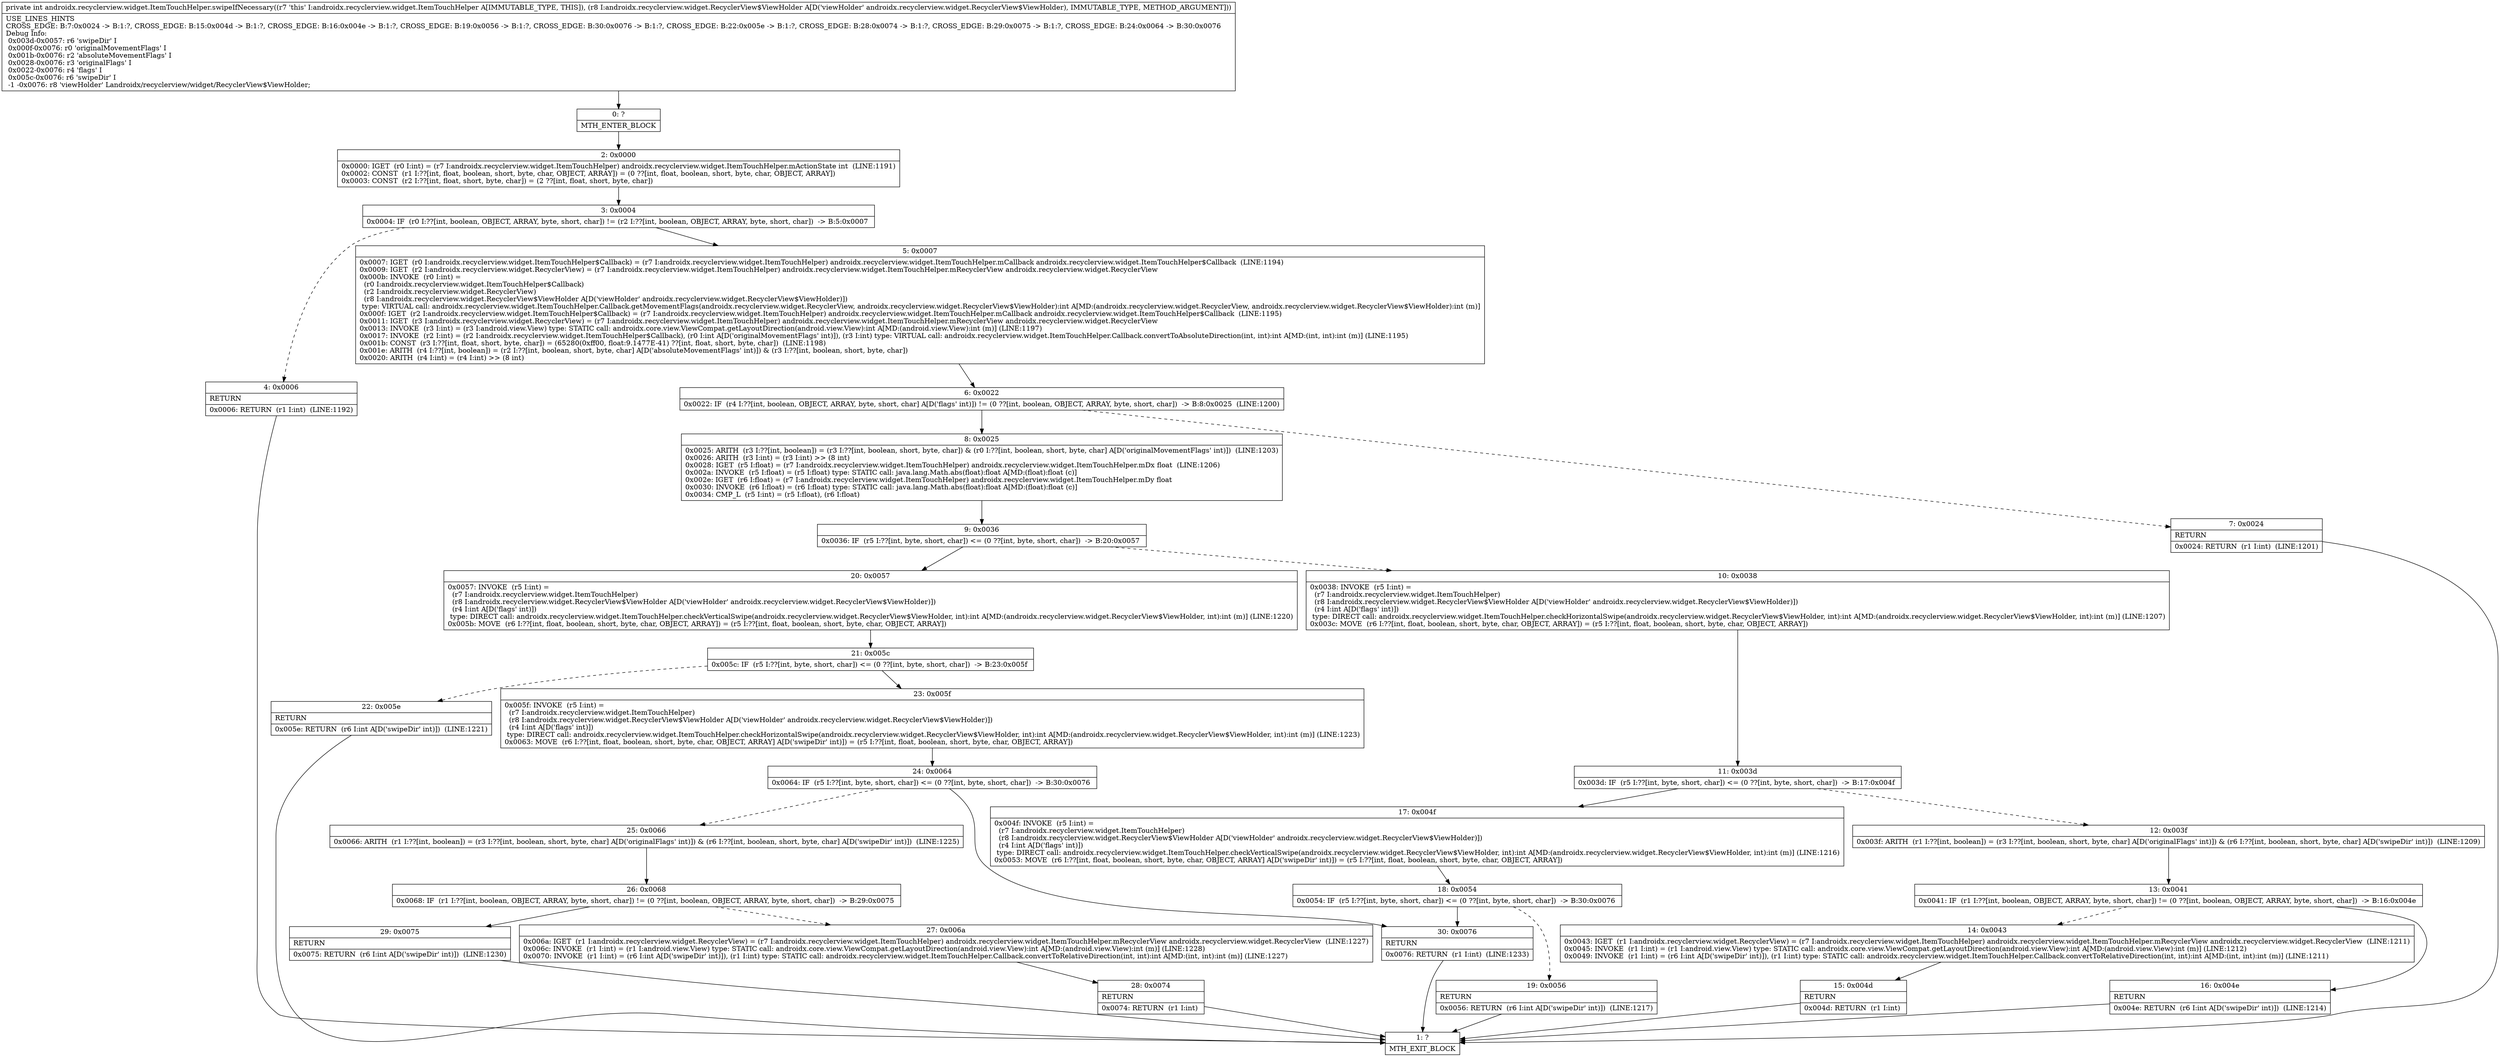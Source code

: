 digraph "CFG forandroidx.recyclerview.widget.ItemTouchHelper.swipeIfNecessary(Landroidx\/recyclerview\/widget\/RecyclerView$ViewHolder;)I" {
Node_0 [shape=record,label="{0\:\ ?|MTH_ENTER_BLOCK\l}"];
Node_2 [shape=record,label="{2\:\ 0x0000|0x0000: IGET  (r0 I:int) = (r7 I:androidx.recyclerview.widget.ItemTouchHelper) androidx.recyclerview.widget.ItemTouchHelper.mActionState int  (LINE:1191)\l0x0002: CONST  (r1 I:??[int, float, boolean, short, byte, char, OBJECT, ARRAY]) = (0 ??[int, float, boolean, short, byte, char, OBJECT, ARRAY]) \l0x0003: CONST  (r2 I:??[int, float, short, byte, char]) = (2 ??[int, float, short, byte, char]) \l}"];
Node_3 [shape=record,label="{3\:\ 0x0004|0x0004: IF  (r0 I:??[int, boolean, OBJECT, ARRAY, byte, short, char]) != (r2 I:??[int, boolean, OBJECT, ARRAY, byte, short, char])  \-\> B:5:0x0007 \l}"];
Node_4 [shape=record,label="{4\:\ 0x0006|RETURN\l|0x0006: RETURN  (r1 I:int)  (LINE:1192)\l}"];
Node_1 [shape=record,label="{1\:\ ?|MTH_EXIT_BLOCK\l}"];
Node_5 [shape=record,label="{5\:\ 0x0007|0x0007: IGET  (r0 I:androidx.recyclerview.widget.ItemTouchHelper$Callback) = (r7 I:androidx.recyclerview.widget.ItemTouchHelper) androidx.recyclerview.widget.ItemTouchHelper.mCallback androidx.recyclerview.widget.ItemTouchHelper$Callback  (LINE:1194)\l0x0009: IGET  (r2 I:androidx.recyclerview.widget.RecyclerView) = (r7 I:androidx.recyclerview.widget.ItemTouchHelper) androidx.recyclerview.widget.ItemTouchHelper.mRecyclerView androidx.recyclerview.widget.RecyclerView \l0x000b: INVOKE  (r0 I:int) = \l  (r0 I:androidx.recyclerview.widget.ItemTouchHelper$Callback)\l  (r2 I:androidx.recyclerview.widget.RecyclerView)\l  (r8 I:androidx.recyclerview.widget.RecyclerView$ViewHolder A[D('viewHolder' androidx.recyclerview.widget.RecyclerView$ViewHolder)])\l type: VIRTUAL call: androidx.recyclerview.widget.ItemTouchHelper.Callback.getMovementFlags(androidx.recyclerview.widget.RecyclerView, androidx.recyclerview.widget.RecyclerView$ViewHolder):int A[MD:(androidx.recyclerview.widget.RecyclerView, androidx.recyclerview.widget.RecyclerView$ViewHolder):int (m)]\l0x000f: IGET  (r2 I:androidx.recyclerview.widget.ItemTouchHelper$Callback) = (r7 I:androidx.recyclerview.widget.ItemTouchHelper) androidx.recyclerview.widget.ItemTouchHelper.mCallback androidx.recyclerview.widget.ItemTouchHelper$Callback  (LINE:1195)\l0x0011: IGET  (r3 I:androidx.recyclerview.widget.RecyclerView) = (r7 I:androidx.recyclerview.widget.ItemTouchHelper) androidx.recyclerview.widget.ItemTouchHelper.mRecyclerView androidx.recyclerview.widget.RecyclerView \l0x0013: INVOKE  (r3 I:int) = (r3 I:android.view.View) type: STATIC call: androidx.core.view.ViewCompat.getLayoutDirection(android.view.View):int A[MD:(android.view.View):int (m)] (LINE:1197)\l0x0017: INVOKE  (r2 I:int) = (r2 I:androidx.recyclerview.widget.ItemTouchHelper$Callback), (r0 I:int A[D('originalMovementFlags' int)]), (r3 I:int) type: VIRTUAL call: androidx.recyclerview.widget.ItemTouchHelper.Callback.convertToAbsoluteDirection(int, int):int A[MD:(int, int):int (m)] (LINE:1195)\l0x001b: CONST  (r3 I:??[int, float, short, byte, char]) = (65280(0xff00, float:9.1477E\-41) ??[int, float, short, byte, char])  (LINE:1198)\l0x001e: ARITH  (r4 I:??[int, boolean]) = (r2 I:??[int, boolean, short, byte, char] A[D('absoluteMovementFlags' int)]) & (r3 I:??[int, boolean, short, byte, char]) \l0x0020: ARITH  (r4 I:int) = (r4 I:int) \>\> (8 int) \l}"];
Node_6 [shape=record,label="{6\:\ 0x0022|0x0022: IF  (r4 I:??[int, boolean, OBJECT, ARRAY, byte, short, char] A[D('flags' int)]) != (0 ??[int, boolean, OBJECT, ARRAY, byte, short, char])  \-\> B:8:0x0025  (LINE:1200)\l}"];
Node_7 [shape=record,label="{7\:\ 0x0024|RETURN\l|0x0024: RETURN  (r1 I:int)  (LINE:1201)\l}"];
Node_8 [shape=record,label="{8\:\ 0x0025|0x0025: ARITH  (r3 I:??[int, boolean]) = (r3 I:??[int, boolean, short, byte, char]) & (r0 I:??[int, boolean, short, byte, char] A[D('originalMovementFlags' int)])  (LINE:1203)\l0x0026: ARITH  (r3 I:int) = (r3 I:int) \>\> (8 int) \l0x0028: IGET  (r5 I:float) = (r7 I:androidx.recyclerview.widget.ItemTouchHelper) androidx.recyclerview.widget.ItemTouchHelper.mDx float  (LINE:1206)\l0x002a: INVOKE  (r5 I:float) = (r5 I:float) type: STATIC call: java.lang.Math.abs(float):float A[MD:(float):float (c)]\l0x002e: IGET  (r6 I:float) = (r7 I:androidx.recyclerview.widget.ItemTouchHelper) androidx.recyclerview.widget.ItemTouchHelper.mDy float \l0x0030: INVOKE  (r6 I:float) = (r6 I:float) type: STATIC call: java.lang.Math.abs(float):float A[MD:(float):float (c)]\l0x0034: CMP_L  (r5 I:int) = (r5 I:float), (r6 I:float) \l}"];
Node_9 [shape=record,label="{9\:\ 0x0036|0x0036: IF  (r5 I:??[int, byte, short, char]) \<= (0 ??[int, byte, short, char])  \-\> B:20:0x0057 \l}"];
Node_10 [shape=record,label="{10\:\ 0x0038|0x0038: INVOKE  (r5 I:int) = \l  (r7 I:androidx.recyclerview.widget.ItemTouchHelper)\l  (r8 I:androidx.recyclerview.widget.RecyclerView$ViewHolder A[D('viewHolder' androidx.recyclerview.widget.RecyclerView$ViewHolder)])\l  (r4 I:int A[D('flags' int)])\l type: DIRECT call: androidx.recyclerview.widget.ItemTouchHelper.checkHorizontalSwipe(androidx.recyclerview.widget.RecyclerView$ViewHolder, int):int A[MD:(androidx.recyclerview.widget.RecyclerView$ViewHolder, int):int (m)] (LINE:1207)\l0x003c: MOVE  (r6 I:??[int, float, boolean, short, byte, char, OBJECT, ARRAY]) = (r5 I:??[int, float, boolean, short, byte, char, OBJECT, ARRAY]) \l}"];
Node_11 [shape=record,label="{11\:\ 0x003d|0x003d: IF  (r5 I:??[int, byte, short, char]) \<= (0 ??[int, byte, short, char])  \-\> B:17:0x004f \l}"];
Node_12 [shape=record,label="{12\:\ 0x003f|0x003f: ARITH  (r1 I:??[int, boolean]) = (r3 I:??[int, boolean, short, byte, char] A[D('originalFlags' int)]) & (r6 I:??[int, boolean, short, byte, char] A[D('swipeDir' int)])  (LINE:1209)\l}"];
Node_13 [shape=record,label="{13\:\ 0x0041|0x0041: IF  (r1 I:??[int, boolean, OBJECT, ARRAY, byte, short, char]) != (0 ??[int, boolean, OBJECT, ARRAY, byte, short, char])  \-\> B:16:0x004e \l}"];
Node_14 [shape=record,label="{14\:\ 0x0043|0x0043: IGET  (r1 I:androidx.recyclerview.widget.RecyclerView) = (r7 I:androidx.recyclerview.widget.ItemTouchHelper) androidx.recyclerview.widget.ItemTouchHelper.mRecyclerView androidx.recyclerview.widget.RecyclerView  (LINE:1211)\l0x0045: INVOKE  (r1 I:int) = (r1 I:android.view.View) type: STATIC call: androidx.core.view.ViewCompat.getLayoutDirection(android.view.View):int A[MD:(android.view.View):int (m)] (LINE:1212)\l0x0049: INVOKE  (r1 I:int) = (r6 I:int A[D('swipeDir' int)]), (r1 I:int) type: STATIC call: androidx.recyclerview.widget.ItemTouchHelper.Callback.convertToRelativeDirection(int, int):int A[MD:(int, int):int (m)] (LINE:1211)\l}"];
Node_15 [shape=record,label="{15\:\ 0x004d|RETURN\l|0x004d: RETURN  (r1 I:int) \l}"];
Node_16 [shape=record,label="{16\:\ 0x004e|RETURN\l|0x004e: RETURN  (r6 I:int A[D('swipeDir' int)])  (LINE:1214)\l}"];
Node_17 [shape=record,label="{17\:\ 0x004f|0x004f: INVOKE  (r5 I:int) = \l  (r7 I:androidx.recyclerview.widget.ItemTouchHelper)\l  (r8 I:androidx.recyclerview.widget.RecyclerView$ViewHolder A[D('viewHolder' androidx.recyclerview.widget.RecyclerView$ViewHolder)])\l  (r4 I:int A[D('flags' int)])\l type: DIRECT call: androidx.recyclerview.widget.ItemTouchHelper.checkVerticalSwipe(androidx.recyclerview.widget.RecyclerView$ViewHolder, int):int A[MD:(androidx.recyclerview.widget.RecyclerView$ViewHolder, int):int (m)] (LINE:1216)\l0x0053: MOVE  (r6 I:??[int, float, boolean, short, byte, char, OBJECT, ARRAY] A[D('swipeDir' int)]) = (r5 I:??[int, float, boolean, short, byte, char, OBJECT, ARRAY]) \l}"];
Node_18 [shape=record,label="{18\:\ 0x0054|0x0054: IF  (r5 I:??[int, byte, short, char]) \<= (0 ??[int, byte, short, char])  \-\> B:30:0x0076 \l}"];
Node_19 [shape=record,label="{19\:\ 0x0056|RETURN\l|0x0056: RETURN  (r6 I:int A[D('swipeDir' int)])  (LINE:1217)\l}"];
Node_30 [shape=record,label="{30\:\ 0x0076|RETURN\l|0x0076: RETURN  (r1 I:int)  (LINE:1233)\l}"];
Node_20 [shape=record,label="{20\:\ 0x0057|0x0057: INVOKE  (r5 I:int) = \l  (r7 I:androidx.recyclerview.widget.ItemTouchHelper)\l  (r8 I:androidx.recyclerview.widget.RecyclerView$ViewHolder A[D('viewHolder' androidx.recyclerview.widget.RecyclerView$ViewHolder)])\l  (r4 I:int A[D('flags' int)])\l type: DIRECT call: androidx.recyclerview.widget.ItemTouchHelper.checkVerticalSwipe(androidx.recyclerview.widget.RecyclerView$ViewHolder, int):int A[MD:(androidx.recyclerview.widget.RecyclerView$ViewHolder, int):int (m)] (LINE:1220)\l0x005b: MOVE  (r6 I:??[int, float, boolean, short, byte, char, OBJECT, ARRAY]) = (r5 I:??[int, float, boolean, short, byte, char, OBJECT, ARRAY]) \l}"];
Node_21 [shape=record,label="{21\:\ 0x005c|0x005c: IF  (r5 I:??[int, byte, short, char]) \<= (0 ??[int, byte, short, char])  \-\> B:23:0x005f \l}"];
Node_22 [shape=record,label="{22\:\ 0x005e|RETURN\l|0x005e: RETURN  (r6 I:int A[D('swipeDir' int)])  (LINE:1221)\l}"];
Node_23 [shape=record,label="{23\:\ 0x005f|0x005f: INVOKE  (r5 I:int) = \l  (r7 I:androidx.recyclerview.widget.ItemTouchHelper)\l  (r8 I:androidx.recyclerview.widget.RecyclerView$ViewHolder A[D('viewHolder' androidx.recyclerview.widget.RecyclerView$ViewHolder)])\l  (r4 I:int A[D('flags' int)])\l type: DIRECT call: androidx.recyclerview.widget.ItemTouchHelper.checkHorizontalSwipe(androidx.recyclerview.widget.RecyclerView$ViewHolder, int):int A[MD:(androidx.recyclerview.widget.RecyclerView$ViewHolder, int):int (m)] (LINE:1223)\l0x0063: MOVE  (r6 I:??[int, float, boolean, short, byte, char, OBJECT, ARRAY] A[D('swipeDir' int)]) = (r5 I:??[int, float, boolean, short, byte, char, OBJECT, ARRAY]) \l}"];
Node_24 [shape=record,label="{24\:\ 0x0064|0x0064: IF  (r5 I:??[int, byte, short, char]) \<= (0 ??[int, byte, short, char])  \-\> B:30:0x0076 \l}"];
Node_25 [shape=record,label="{25\:\ 0x0066|0x0066: ARITH  (r1 I:??[int, boolean]) = (r3 I:??[int, boolean, short, byte, char] A[D('originalFlags' int)]) & (r6 I:??[int, boolean, short, byte, char] A[D('swipeDir' int)])  (LINE:1225)\l}"];
Node_26 [shape=record,label="{26\:\ 0x0068|0x0068: IF  (r1 I:??[int, boolean, OBJECT, ARRAY, byte, short, char]) != (0 ??[int, boolean, OBJECT, ARRAY, byte, short, char])  \-\> B:29:0x0075 \l}"];
Node_27 [shape=record,label="{27\:\ 0x006a|0x006a: IGET  (r1 I:androidx.recyclerview.widget.RecyclerView) = (r7 I:androidx.recyclerview.widget.ItemTouchHelper) androidx.recyclerview.widget.ItemTouchHelper.mRecyclerView androidx.recyclerview.widget.RecyclerView  (LINE:1227)\l0x006c: INVOKE  (r1 I:int) = (r1 I:android.view.View) type: STATIC call: androidx.core.view.ViewCompat.getLayoutDirection(android.view.View):int A[MD:(android.view.View):int (m)] (LINE:1228)\l0x0070: INVOKE  (r1 I:int) = (r6 I:int A[D('swipeDir' int)]), (r1 I:int) type: STATIC call: androidx.recyclerview.widget.ItemTouchHelper.Callback.convertToRelativeDirection(int, int):int A[MD:(int, int):int (m)] (LINE:1227)\l}"];
Node_28 [shape=record,label="{28\:\ 0x0074|RETURN\l|0x0074: RETURN  (r1 I:int) \l}"];
Node_29 [shape=record,label="{29\:\ 0x0075|RETURN\l|0x0075: RETURN  (r6 I:int A[D('swipeDir' int)])  (LINE:1230)\l}"];
MethodNode[shape=record,label="{private int androidx.recyclerview.widget.ItemTouchHelper.swipeIfNecessary((r7 'this' I:androidx.recyclerview.widget.ItemTouchHelper A[IMMUTABLE_TYPE, THIS]), (r8 I:androidx.recyclerview.widget.RecyclerView$ViewHolder A[D('viewHolder' androidx.recyclerview.widget.RecyclerView$ViewHolder), IMMUTABLE_TYPE, METHOD_ARGUMENT]))  | USE_LINES_HINTS\lCROSS_EDGE: B:7:0x0024 \-\> B:1:?, CROSS_EDGE: B:15:0x004d \-\> B:1:?, CROSS_EDGE: B:16:0x004e \-\> B:1:?, CROSS_EDGE: B:19:0x0056 \-\> B:1:?, CROSS_EDGE: B:30:0x0076 \-\> B:1:?, CROSS_EDGE: B:22:0x005e \-\> B:1:?, CROSS_EDGE: B:28:0x0074 \-\> B:1:?, CROSS_EDGE: B:29:0x0075 \-\> B:1:?, CROSS_EDGE: B:24:0x0064 \-\> B:30:0x0076\lDebug Info:\l  0x003d\-0x0057: r6 'swipeDir' I\l  0x000f\-0x0076: r0 'originalMovementFlags' I\l  0x001b\-0x0076: r2 'absoluteMovementFlags' I\l  0x0028\-0x0076: r3 'originalFlags' I\l  0x0022\-0x0076: r4 'flags' I\l  0x005c\-0x0076: r6 'swipeDir' I\l  \-1 \-0x0076: r8 'viewHolder' Landroidx\/recyclerview\/widget\/RecyclerView$ViewHolder;\l}"];
MethodNode -> Node_0;Node_0 -> Node_2;
Node_2 -> Node_3;
Node_3 -> Node_4[style=dashed];
Node_3 -> Node_5;
Node_4 -> Node_1;
Node_5 -> Node_6;
Node_6 -> Node_7[style=dashed];
Node_6 -> Node_8;
Node_7 -> Node_1;
Node_8 -> Node_9;
Node_9 -> Node_10[style=dashed];
Node_9 -> Node_20;
Node_10 -> Node_11;
Node_11 -> Node_12[style=dashed];
Node_11 -> Node_17;
Node_12 -> Node_13;
Node_13 -> Node_14[style=dashed];
Node_13 -> Node_16;
Node_14 -> Node_15;
Node_15 -> Node_1;
Node_16 -> Node_1;
Node_17 -> Node_18;
Node_18 -> Node_19[style=dashed];
Node_18 -> Node_30;
Node_19 -> Node_1;
Node_30 -> Node_1;
Node_20 -> Node_21;
Node_21 -> Node_22[style=dashed];
Node_21 -> Node_23;
Node_22 -> Node_1;
Node_23 -> Node_24;
Node_24 -> Node_25[style=dashed];
Node_24 -> Node_30;
Node_25 -> Node_26;
Node_26 -> Node_27[style=dashed];
Node_26 -> Node_29;
Node_27 -> Node_28;
Node_28 -> Node_1;
Node_29 -> Node_1;
}

